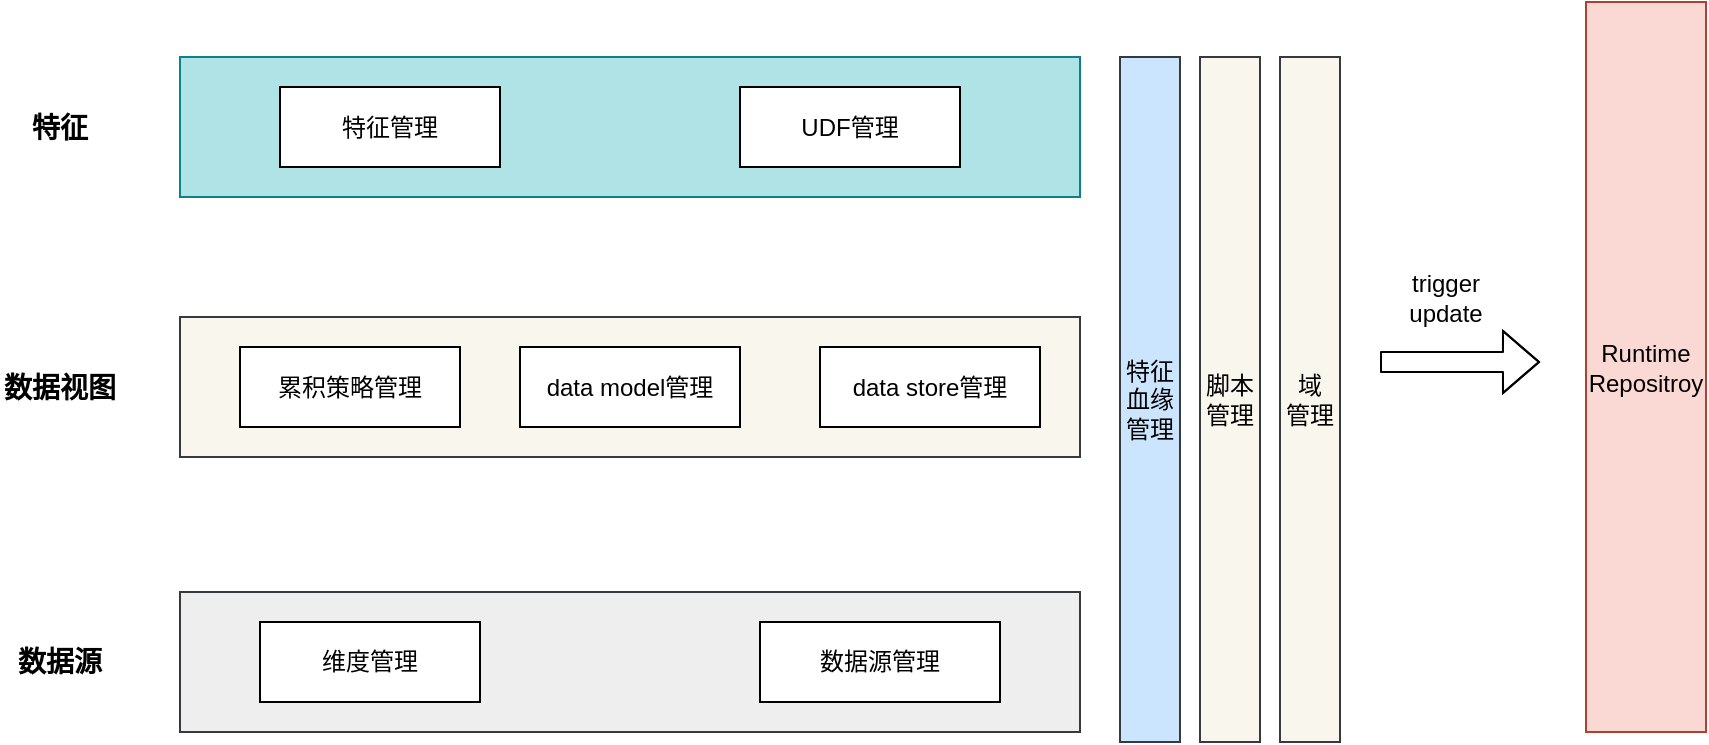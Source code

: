<mxfile version="13.6.6" type="github">
  <diagram id="XJADYiuNlZ3As5ioFesu" name="Page-1">
    <mxGraphModel dx="1261" dy="794" grid="1" gridSize="10" guides="1" tooltips="1" connect="1" arrows="1" fold="1" page="1" pageScale="1" pageWidth="827" pageHeight="1169" math="0" shadow="0">
      <root>
        <mxCell id="0" />
        <mxCell id="1" parent="0" />
        <mxCell id="BUL7bcd7SDM6CIEStGyZ-1" value="" style="rounded=0;whiteSpace=wrap;html=1;fillColor=#eeeeee;strokeColor=#36393d;" vertex="1" parent="1">
          <mxGeometry x="200" y="495" width="450" height="70" as="geometry" />
        </mxCell>
        <mxCell id="BUL7bcd7SDM6CIEStGyZ-2" value="&lt;b&gt;&lt;font style=&quot;font-size: 14px&quot;&gt;数据源&lt;/font&gt;&lt;/b&gt;" style="text;html=1;strokeColor=none;fillColor=none;align=center;verticalAlign=middle;whiteSpace=wrap;rounded=0;" vertex="1" parent="1">
          <mxGeometry x="110" y="517.5" width="60" height="25" as="geometry" />
        </mxCell>
        <mxCell id="BUL7bcd7SDM6CIEStGyZ-3" value="&lt;b&gt;&lt;font style=&quot;font-size: 14px&quot;&gt;数据视图&lt;/font&gt;&lt;/b&gt;" style="text;html=1;strokeColor=none;fillColor=none;align=center;verticalAlign=middle;whiteSpace=wrap;rounded=0;" vertex="1" parent="1">
          <mxGeometry x="110" y="380" width="60" height="25" as="geometry" />
        </mxCell>
        <mxCell id="BUL7bcd7SDM6CIEStGyZ-4" value="&lt;b&gt;&lt;font style=&quot;font-size: 14px&quot;&gt;特征&lt;/font&gt;&lt;/b&gt;" style="text;html=1;strokeColor=none;fillColor=none;align=center;verticalAlign=middle;whiteSpace=wrap;rounded=0;" vertex="1" parent="1">
          <mxGeometry x="110" y="250" width="60" height="25" as="geometry" />
        </mxCell>
        <mxCell id="BUL7bcd7SDM6CIEStGyZ-5" value="维度管理" style="rounded=0;whiteSpace=wrap;html=1;" vertex="1" parent="1">
          <mxGeometry x="240" y="510" width="110" height="40" as="geometry" />
        </mxCell>
        <mxCell id="BUL7bcd7SDM6CIEStGyZ-7" value="" style="shape=flexArrow;endArrow=classic;html=1;endWidth=20;endSize=5.67;" edge="1" parent="1">
          <mxGeometry width="50" height="50" relative="1" as="geometry">
            <mxPoint x="800" y="380" as="sourcePoint" />
            <mxPoint x="880" y="380" as="targetPoint" />
            <Array as="points">
              <mxPoint x="840" y="380" />
            </Array>
          </mxGeometry>
        </mxCell>
        <mxCell id="BUL7bcd7SDM6CIEStGyZ-9" value="Runtime&lt;br&gt;Repositroy" style="rounded=0;whiteSpace=wrap;html=1;fillColor=#fad9d5;strokeColor=#ae4132;" vertex="1" parent="1">
          <mxGeometry x="903" y="200" width="60" height="365" as="geometry" />
        </mxCell>
        <mxCell id="BUL7bcd7SDM6CIEStGyZ-10" value="数据源管理" style="rounded=0;whiteSpace=wrap;html=1;" vertex="1" parent="1">
          <mxGeometry x="490" y="510" width="120" height="40" as="geometry" />
        </mxCell>
        <mxCell id="BUL7bcd7SDM6CIEStGyZ-11" value="" style="rounded=0;whiteSpace=wrap;html=1;fillColor=#f9f7ed;strokeColor=#36393d;" vertex="1" parent="1">
          <mxGeometry x="200" y="357.5" width="450" height="70" as="geometry" />
        </mxCell>
        <mxCell id="BUL7bcd7SDM6CIEStGyZ-12" value="累积策略管理" style="rounded=0;whiteSpace=wrap;html=1;" vertex="1" parent="1">
          <mxGeometry x="230" y="372.5" width="110" height="40" as="geometry" />
        </mxCell>
        <mxCell id="BUL7bcd7SDM6CIEStGyZ-13" value="data model管理" style="rounded=0;whiteSpace=wrap;html=1;" vertex="1" parent="1">
          <mxGeometry x="370" y="372.5" width="110" height="40" as="geometry" />
        </mxCell>
        <mxCell id="BUL7bcd7SDM6CIEStGyZ-14" value="data store管理" style="rounded=0;whiteSpace=wrap;html=1;" vertex="1" parent="1">
          <mxGeometry x="520" y="372.5" width="110" height="40" as="geometry" />
        </mxCell>
        <mxCell id="BUL7bcd7SDM6CIEStGyZ-15" value="trigger update" style="text;html=1;strokeColor=none;fillColor=none;align=center;verticalAlign=middle;whiteSpace=wrap;rounded=0;" vertex="1" parent="1">
          <mxGeometry x="813" y="337.5" width="40" height="20" as="geometry" />
        </mxCell>
        <mxCell id="BUL7bcd7SDM6CIEStGyZ-16" value="" style="rounded=0;whiteSpace=wrap;html=1;fillColor=#b0e3e6;strokeColor=#0e8088;" vertex="1" parent="1">
          <mxGeometry x="200" y="227.5" width="450" height="70" as="geometry" />
        </mxCell>
        <mxCell id="BUL7bcd7SDM6CIEStGyZ-17" value="特征管理" style="rounded=0;whiteSpace=wrap;html=1;" vertex="1" parent="1">
          <mxGeometry x="250" y="242.5" width="110" height="40" as="geometry" />
        </mxCell>
        <mxCell id="BUL7bcd7SDM6CIEStGyZ-18" value="UDF管理" style="rounded=0;whiteSpace=wrap;html=1;" vertex="1" parent="1">
          <mxGeometry x="480" y="242.5" width="110" height="40" as="geometry" />
        </mxCell>
        <mxCell id="BUL7bcd7SDM6CIEStGyZ-19" value="特征&lt;br&gt;血缘&lt;br&gt;管理" style="rounded=0;whiteSpace=wrap;html=1;fillColor=#cce5ff;strokeColor=#36393d;" vertex="1" parent="1">
          <mxGeometry x="670" y="227.5" width="30" height="342.5" as="geometry" />
        </mxCell>
        <mxCell id="BUL7bcd7SDM6CIEStGyZ-20" value="脚本&lt;br&gt;管理" style="rounded=0;whiteSpace=wrap;html=1;fillColor=#f9f7ed;strokeColor=#36393d;" vertex="1" parent="1">
          <mxGeometry x="710" y="227.5" width="30" height="342.5" as="geometry" />
        </mxCell>
        <mxCell id="BUL7bcd7SDM6CIEStGyZ-21" value="域&lt;br&gt;管理" style="rounded=0;whiteSpace=wrap;html=1;fillColor=#f9f7ed;strokeColor=#36393d;" vertex="1" parent="1">
          <mxGeometry x="750" y="227.5" width="30" height="342.5" as="geometry" />
        </mxCell>
      </root>
    </mxGraphModel>
  </diagram>
</mxfile>
